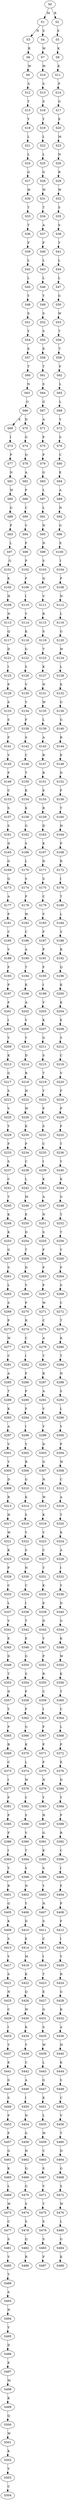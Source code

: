 strict digraph  {
	S0 -> S1 [ label = M ];
	S0 -> S2 [ label = R ];
	S1 -> S3 [ label = N ];
	S1 -> S4 [ label = S ];
	S2 -> S5 [ label = E ];
	S3 -> S6 [ label = R ];
	S4 -> S7 [ label = W ];
	S5 -> S8 [ label = K ];
	S6 -> S9 [ label = W ];
	S7 -> S10 [ label = W ];
	S8 -> S11 [ label = K ];
	S9 -> S12 [ label = S ];
	S10 -> S13 [ label = S ];
	S11 -> S14 [ label = P ];
	S12 -> S15 [ label = T ];
	S13 -> S16 [ label = S ];
	S14 -> S17 [ label = G ];
	S15 -> S18 [ label = Y ];
	S16 -> S19 [ label = Y ];
	S17 -> S20 [ label = E ];
	S18 -> S21 [ label = L ];
	S19 -> S22 [ label = L ];
	S20 -> S23 [ label = M ];
	S21 -> S24 [ label = L ];
	S22 -> S25 [ label = L ];
	S23 -> S26 [ label = N ];
	S24 -> S27 [ label = G ];
	S25 -> S28 [ label = G ];
	S26 -> S29 [ label = R ];
	S27 -> S30 [ label = W ];
	S28 -> S31 [ label = W ];
	S29 -> S32 [ label = W ];
	S30 -> S33 [ label = T ];
	S31 -> S34 [ label = T ];
	S32 -> S35 [ label = S ];
	S33 -> S36 [ label = T ];
	S34 -> S37 [ label = A ];
	S35 -> S38 [ label = S ];
	S36 -> S39 [ label = F ];
	S37 -> S40 [ label = F ];
	S38 -> S41 [ label = Y ];
	S39 -> S42 [ label = L ];
	S40 -> S43 [ label = L ];
	S41 -> S44 [ label = L ];
	S42 -> S45 [ label = L ];
	S43 -> S46 [ label = L ];
	S44 -> S47 [ label = L ];
	S45 -> S48 [ label = Y ];
	S46 -> S49 [ label = Y ];
	S47 -> S50 [ label = G ];
	S48 -> S51 [ label = S ];
	S49 -> S52 [ label = S ];
	S50 -> S53 [ label = W ];
	S51 -> S54 [ label = Y ];
	S52 -> S55 [ label = S ];
	S53 -> S56 [ label = T ];
	S54 -> S57 [ label = E ];
	S55 -> S58 [ label = E ];
	S56 -> S59 [ label = T ];
	S57 -> S60 [ label = T ];
	S58 -> S61 [ label = T ];
	S59 -> S62 [ label = F ];
	S60 -> S63 [ label = N ];
	S61 -> S64 [ label = S ];
	S62 -> S65 [ label = L ];
	S63 -> S66 [ label = G ];
	S64 -> S67 [ label = G ];
	S65 -> S68 [ label = L ];
	S66 -> S69 [ label = E ];
	S66 -> S70 [ label = D ];
	S67 -> S71 [ label = A ];
	S68 -> S72 [ label = Y ];
	S69 -> S73 [ label = I ];
	S70 -> S74 [ label = G ];
	S71 -> S75 [ label = P ];
	S72 -> S76 [ label = S ];
	S73 -> S77 [ label = P ];
	S74 -> S78 [ label = Q ];
	S75 -> S79 [ label = P ];
	S76 -> S80 [ label = C ];
	S77 -> S81 [ label = N ];
	S78 -> S82 [ label = A ];
	S79 -> S83 [ label = G ];
	S80 -> S84 [ label = E ];
	S81 -> S85 [ label = W ];
	S82 -> S86 [ label = P ];
	S83 -> S87 [ label = L ];
	S84 -> S88 [ label = A ];
	S85 -> S89 [ label = G ];
	S86 -> S90 [ label = C ];
	S87 -> S91 [ label = L ];
	S88 -> S92 [ label = N ];
	S89 -> S93 [ label = P ];
	S90 -> S94 [ label = V ];
	S91 -> S95 [ label = N ];
	S92 -> S96 [ label = G ];
	S93 -> S97 [ label = L ];
	S94 -> S98 [ label = F ];
	S95 -> S99 [ label = N ];
	S96 -> S100 [ label = E ];
	S97 -> S101 [ label = G ];
	S98 -> S102 [ label = P ];
	S99 -> S103 [ label = S ];
	S100 -> S104 [ label = I ];
	S101 -> S105 [ label = K ];
	S102 -> S106 [ label = F ];
	S103 -> S107 [ label = Q ];
	S104 -> S108 [ label = P ];
	S105 -> S109 [ label = H ];
	S106 -> S110 [ label = I ];
	S107 -> S111 [ label = V ];
	S108 -> S112 [ label = N ];
	S109 -> S113 [ label = N ];
	S110 -> S114 [ label = Y ];
	S111 -> S115 [ label = R ];
	S112 -> S116 [ label = L ];
	S113 -> S117 [ label = Q ];
	S114 -> S118 [ label = K ];
	S115 -> S119 [ label = S ];
	S116 -> S120 [ label = G ];
	S117 -> S121 [ label = D ];
	S118 -> S122 [ label = G ];
	S119 -> S123 [ label = T ];
	S120 -> S124 [ label = W ];
	S121 -> S125 [ label = I ];
	S122 -> S126 [ label = S ];
	S123 -> S127 [ label = K ];
	S124 -> S128 [ label = L ];
	S125 -> S129 [ label = P ];
	S126 -> S130 [ label = V ];
	S127 -> S131 [ label = N ];
	S128 -> S132 [ label = E ];
	S129 -> S133 [ label = S ];
	S130 -> S134 [ label = Y ];
	S131 -> S135 [ label = W ];
	S132 -> S136 [ label = G ];
	S133 -> S137 [ label = S ];
	S134 -> S138 [ label = F ];
	S135 -> S139 [ label = L ];
	S136 -> S140 [ label = G ];
	S137 -> S141 [ label = F ];
	S138 -> S142 [ label = S ];
	S139 -> S143 [ label = A ];
	S140 -> S144 [ label = R ];
	S141 -> S145 [ label = V ];
	S142 -> S146 [ label = C ];
	S143 -> S147 [ label = R ];
	S144 -> S148 [ label = E ];
	S145 -> S149 [ label = F ];
	S146 -> S150 [ label = T ];
	S147 -> S151 [ label = R ];
	S148 -> S152 [ label = D ];
	S149 -> S153 [ label = C ];
	S150 -> S154 [ label = K ];
	S151 -> S155 [ label = E ];
	S152 -> S156 [ label = F ];
	S153 -> S157 [ label = S ];
	S154 -> S158 [ label = K ];
	S155 -> S159 [ label = R ];
	S156 -> S160 [ label = T ];
	S157 -> S161 [ label = S ];
	S158 -> S162 [ label = G ];
	S159 -> S163 [ label = D ];
	S160 -> S164 [ label = H ];
	S161 -> S165 [ label = D ];
	S162 -> S166 [ label = S ];
	S163 -> S167 [ label = K ];
	S164 -> S168 [ label = P ];
	S165 -> S169 [ label = G ];
	S166 -> S170 [ label = L ];
	S167 -> S171 [ label = D ];
	S168 -> S172 [ label = R ];
	S169 -> S173 [ label = Q ];
	S170 -> S174 [ label = S ];
	S171 -> S175 [ label = S ];
	S172 -> S176 [ label = I ];
	S173 -> S177 [ label = A ];
	S174 -> S178 [ label = P ];
	S175 -> S179 [ label = C ];
	S176 -> S180 [ label = T ];
	S177 -> S181 [ label = P ];
	S178 -> S182 [ label = W ];
	S179 -> S183 [ label = V ];
	S180 -> S184 [ label = L ];
	S181 -> S185 [ label = C ];
	S182 -> S186 [ label = C ];
	S183 -> S187 [ label = F ];
	S184 -> S188 [ label = S ];
	S185 -> S189 [ label = V ];
	S186 -> S190 [ label = A ];
	S187 -> S191 [ label = P ];
	S188 -> S192 [ label = R ];
	S189 -> S193 [ label = F ];
	S190 -> S194 [ label = T ];
	S191 -> S195 [ label = F ];
	S192 -> S196 [ label = Q ];
	S193 -> S197 [ label = P ];
	S194 -> S198 [ label = K ];
	S195 -> S199 [ label = I ];
	S196 -> S200 [ label = K ];
	S197 -> S201 [ label = F ];
	S198 -> S202 [ label = A ];
	S199 -> S203 [ label = Y ];
	S200 -> S204 [ label = K ];
	S201 -> S205 [ label = I ];
	S202 -> S206 [ label = V ];
	S203 -> S207 [ label = K ];
	S204 -> S208 [ label = E ];
	S205 -> S209 [ label = Y ];
	S206 -> S210 [ label = Y ];
	S207 -> S211 [ label = G ];
	S208 -> S212 [ label = S ];
	S209 -> S213 [ label = K ];
	S210 -> S214 [ label = D ];
	S211 -> S215 [ label = S ];
	S212 -> S216 [ label = C ];
	S213 -> S217 [ label = G ];
	S214 -> S218 [ label = R ];
	S215 -> S219 [ label = T ];
	S216 -> S220 [ label = V ];
	S217 -> S221 [ label = S ];
	S218 -> S222 [ label = H ];
	S219 -> S223 [ label = Y ];
	S220 -> S224 [ label = F ];
	S221 -> S225 [ label = V ];
	S222 -> S226 [ label = W ];
	S223 -> S227 [ label = F ];
	S224 -> S228 [ label = P ];
	S225 -> S229 [ label = Y ];
	S226 -> S230 [ label = K ];
	S227 -> S231 [ label = S ];
	S228 -> S232 [ label = F ];
	S229 -> S233 [ label = F ];
	S230 -> S234 [ label = P ];
	S231 -> S235 [ label = C ];
	S232 -> S236 [ label = T ];
	S233 -> S237 [ label = S ];
	S234 -> S238 [ label = C ];
	S235 -> S239 [ label = I ];
	S236 -> S240 [ label = Y ];
	S237 -> S241 [ label = C ];
	S238 -> S242 [ label = L ];
	S239 -> S243 [ label = K ];
	S240 -> S244 [ label = K ];
	S241 -> S245 [ label = T ];
	S242 -> S246 [ label = M ];
	S243 -> S247 [ label = A ];
	S244 -> S248 [ label = G ];
	S245 -> S249 [ label = K ];
	S246 -> S250 [ label = E ];
	S247 -> S251 [ label = N ];
	S248 -> S252 [ label = T ];
	S249 -> S253 [ label = K ];
	S250 -> S254 [ label = D ];
	S251 -> S255 [ label = S ];
	S252 -> S256 [ label = T ];
	S253 -> S257 [ label = G ];
	S254 -> S258 [ label = T ];
	S255 -> S259 [ label = F ];
	S256 -> S260 [ label = Y ];
	S257 -> S261 [ label = S ];
	S258 -> S262 [ label = D ];
	S259 -> S263 [ label = F ];
	S260 -> S264 [ label = F ];
	S261 -> S265 [ label = L ];
	S262 -> S266 [ label = Y ];
	S263 -> S267 [ label = P ];
	S264 -> S268 [ label = S ];
	S265 -> S269 [ label = S ];
	S266 -> S270 [ label = P ];
	S267 -> S271 [ label = W ];
	S268 -> S272 [ label = C ];
	S269 -> S273 [ label = P ];
	S270 -> S274 [ label = R ];
	S271 -> S275 [ label = C ];
	S272 -> S276 [ label = T ];
	S273 -> S277 [ label = W ];
	S274 -> S278 [ label = C ];
	S275 -> S279 [ label = A ];
	S276 -> S280 [ label = K ];
	S277 -> S281 [ label = C ];
	S278 -> S282 [ label = I ];
	S279 -> S283 [ label = T ];
	S280 -> S284 [ label = T ];
	S281 -> S285 [ label = A ];
	S282 -> S286 [ label = F ];
	S283 -> S287 [ label = R ];
	S284 -> S288 [ label = N ];
	S285 -> S289 [ label = T ];
	S286 -> S290 [ label = P ];
	S287 -> S291 [ label = A ];
	S288 -> S292 [ label = S ];
	S289 -> S293 [ label = K ];
	S290 -> S294 [ label = F ];
	S291 -> S295 [ label = V ];
	S292 -> S296 [ label = L ];
	S293 -> S297 [ label = A ];
	S294 -> S298 [ label = I ];
	S295 -> S299 [ label = Y ];
	S296 -> S300 [ label = Y ];
	S297 -> S301 [ label = V ];
	S298 -> S302 [ label = Y ];
	S299 -> S303 [ label = D ];
	S300 -> S304 [ label = P ];
	S301 -> S305 [ label = Y ];
	S302 -> S306 [ label = R ];
	S303 -> S307 [ label = G ];
	S304 -> S308 [ label = W ];
	S305 -> S309 [ label = D ];
	S306 -> S310 [ label = G ];
	S307 -> S311 [ label = N ];
	S308 -> S312 [ label = C ];
	S309 -> S313 [ label = R ];
	S310 -> S314 [ label = K ];
	S311 -> S315 [ label = W ];
	S312 -> S316 [ label = A ];
	S313 -> S317 [ label = H ];
	S314 -> S318 [ label = S ];
	S315 -> S319 [ label = K ];
	S316 -> S320 [ label = T ];
	S317 -> S321 [ label = W ];
	S318 -> S322 [ label = Y ];
	S319 -> S323 [ label = Y ];
	S320 -> S324 [ label = K ];
	S321 -> S325 [ label = K ];
	S322 -> S326 [ label = S ];
	S323 -> S327 [ label = C ];
	S324 -> S328 [ label = A ];
	S325 -> S329 [ label = P ];
	S326 -> S330 [ label = N ];
	S327 -> S331 [ label = T ];
	S328 -> S332 [ label = I ];
	S329 -> S333 [ label = C ];
	S330 -> S334 [ label = C ];
	S331 -> S335 [ label = K ];
	S332 -> S336 [ label = Y ];
	S333 -> S337 [ label = L ];
	S334 -> S338 [ label = I ];
	S335 -> S339 [ label = E ];
	S336 -> S340 [ label = D ];
	S337 -> S341 [ label = V ];
	S338 -> S342 [ label = T ];
	S339 -> S343 [ label = D ];
	S340 -> S344 [ label = G ];
	S341 -> S345 [ label = E ];
	S342 -> S346 [ label = E ];
	S343 -> S347 [ label = Y ];
	S344 -> S348 [ label = K ];
	S345 -> S349 [ label = D ];
	S346 -> S350 [ label = G ];
	S347 -> S351 [ label = P ];
	S348 -> S352 [ label = W ];
	S349 -> S353 [ label = T ];
	S350 -> S354 [ label = S ];
	S351 -> S355 [ label = R ];
	S352 -> S356 [ label = K ];
	S353 -> S357 [ label = D ];
	S354 -> S358 [ label = F ];
	S355 -> S359 [ label = C ];
	S356 -> S360 [ label = T ];
	S357 -> S361 [ label = Y ];
	S358 -> S362 [ label = F ];
	S359 -> S363 [ label = I ];
	S360 -> S364 [ label = C ];
	S361 -> S365 [ label = P ];
	S362 -> S366 [ label = G ];
	S363 -> S367 [ label = F ];
	S364 -> S368 [ label = L ];
	S365 -> S369 [ label = R ];
	S366 -> S370 [ label = K ];
	S367 -> S371 [ label = P ];
	S368 -> S372 [ label = P ];
	S369 -> S373 [ label = C ];
	S370 -> S374 [ label = L ];
	S371 -> S375 [ label = F ];
	S372 -> S376 [ label = E ];
	S373 -> S377 [ label = I ];
	S374 -> S378 [ label = W ];
	S375 -> S379 [ label = N ];
	S376 -> S380 [ label = D ];
	S377 -> S381 [ label = F ];
	S378 -> S382 [ label = C ];
	S379 -> S383 [ label = Y ];
	S380 -> S384 [ label = Y ];
	S381 -> S385 [ label = P ];
	S382 -> S386 [ label = S ];
	S383 -> S387 [ label = H ];
	S384 -> S388 [ label = P ];
	S385 -> S389 [ label = F ];
	S386 -> S390 [ label = V ];
	S387 -> S391 [ label = G ];
	S388 -> S392 [ label = R ];
	S389 -> S393 [ label = I ];
	S390 -> S394 [ label = T ];
	S391 -> S395 [ label = K ];
	S392 -> S396 [ label = C ];
	S393 -> S397 [ label = Y ];
	S394 -> S398 [ label = S ];
	S395 -> S399 [ label = S ];
	S396 -> S400 [ label = I ];
	S397 -> S401 [ label = R ];
	S398 -> S402 [ label = N ];
	S399 -> S403 [ label = Y ];
	S400 -> S404 [ label = F ];
	S401 -> S405 [ label = G ];
	S402 -> S406 [ label = Y ];
	S403 -> S407 [ label = N ];
	S404 -> S408 [ label = P ];
	S405 -> S409 [ label = K ];
	S406 -> S410 [ label = D ];
	S407 -> S411 [ label = S ];
	S408 -> S412 [ label = F ];
	S409 -> S413 [ label = S ];
	S410 -> S414 [ label = E ];
	S411 -> S415 [ label = C ];
	S412 -> S416 [ label = I ];
	S413 -> S417 [ label = Y ];
	S414 -> S418 [ label = M ];
	S415 -> S419 [ label = I ];
	S416 -> S420 [ label = Y ];
	S417 -> S421 [ label = S ];
	S418 -> S422 [ label = K ];
	S419 -> S423 [ label = T ];
	S420 -> S424 [ label = R ];
	S421 -> S425 [ label = N ];
	S422 -> S426 [ label = Q ];
	S423 -> S427 [ label = E ];
	S424 -> S428 [ label = G ];
	S425 -> S429 [ label = C ];
	S426 -> S430 [ label = W ];
	S427 -> S431 [ label = G ];
	S428 -> S432 [ label = K ];
	S429 -> S433 [ label = I ];
	S430 -> S434 [ label = K ];
	S431 -> S435 [ label = S ];
	S432 -> S436 [ label = A ];
	S433 -> S437 [ label = T ];
	S434 -> S438 [ label = Y ];
	S435 -> S439 [ label = W ];
	S436 -> S440 [ label = H ];
	S437 -> S441 [ label = E ];
	S438 -> S442 [ label = C ];
	S439 -> S443 [ label = L ];
	S440 -> S444 [ label = K ];
	S441 -> S445 [ label = G ];
	S442 -> S446 [ label = A ];
	S443 -> S447 [ label = G ];
	S444 -> S448 [ label = S ];
	S445 -> S449 [ label = S ];
	S446 -> S450 [ label = I ];
	S447 -> S451 [ label = K ];
	S448 -> S452 [ label = C ];
	S449 -> S453 [ label = F ];
	S450 -> S454 [ label = N ];
	S451 -> S455 [ label = L ];
	S452 -> S456 [ label = V ];
	S453 -> S457 [ label = F ];
	S454 -> S458 [ label = G ];
	S455 -> S459 [ label = W ];
	S456 -> S460 [ label = T ];
	S457 -> S461 [ label = G ];
	S458 -> S462 [ label = H ];
	S459 -> S463 [ label = C ];
	S460 -> S464 [ label = D ];
	S461 -> S465 [ label = K ];
	S462 -> S466 [ label = Q ];
	S463 -> S467 [ label = S ];
	S464 -> S468 [ label = G ];
	S465 -> S469 [ label = L ];
	S466 -> S470 [ label = G ];
	S467 -> S471 [ label = V ];
	S468 -> S472 [ label = S ];
	S469 -> S473 [ label = W ];
	S470 -> S474 [ label = S ];
	S471 -> S475 [ label = T ];
	S472 -> S476 [ label = W ];
	S473 -> S477 [ label = C ];
	S474 -> S478 [ label = S ];
	S475 -> S479 [ label = S ];
	S476 -> S480 [ label = L ];
	S477 -> S481 [ label = S ];
	S478 -> S482 [ label = Q ];
	S479 -> S483 [ label = S ];
	S480 -> S484 [ label = G ];
	S481 -> S485 [ label = V ];
	S482 -> S486 [ label = R ];
	S483 -> S487 [ label = F ];
	S484 -> S488 [ label = K ];
	S485 -> S489 [ label = T ];
	S489 -> S493 [ label = S ];
	S493 -> S494 [ label = N ];
	S494 -> S495 [ label = Y ];
	S495 -> S496 [ label = D ];
	S496 -> S497 [ label = E ];
	S497 -> S498 [ label = M ];
	S498 -> S499 [ label = K ];
	S499 -> S500 [ label = Q ];
	S500 -> S501 [ label = W ];
	S501 -> S502 [ label = K ];
	S502 -> S503 [ label = Y ];
	S503 -> S504 [ label = C ];
}
